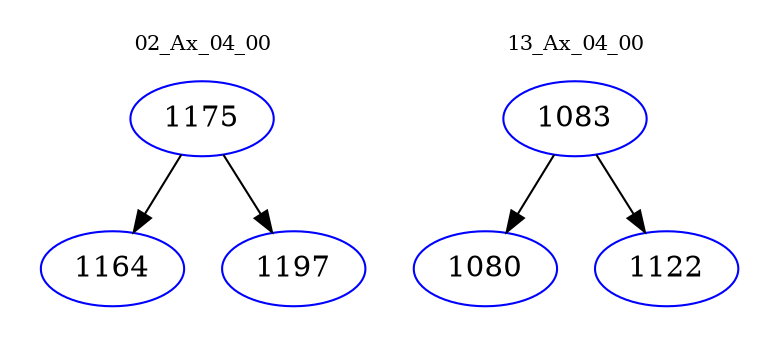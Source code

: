 digraph{
subgraph cluster_0 {
color = white
label = "02_Ax_04_00";
fontsize=10;
T0_1175 [label="1175", color="blue"]
T0_1175 -> T0_1164 [color="black"]
T0_1164 [label="1164", color="blue"]
T0_1175 -> T0_1197 [color="black"]
T0_1197 [label="1197", color="blue"]
}
subgraph cluster_1 {
color = white
label = "13_Ax_04_00";
fontsize=10;
T1_1083 [label="1083", color="blue"]
T1_1083 -> T1_1080 [color="black"]
T1_1080 [label="1080", color="blue"]
T1_1083 -> T1_1122 [color="black"]
T1_1122 [label="1122", color="blue"]
}
}
